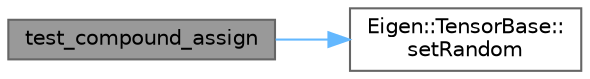 digraph "test_compound_assign"
{
 // LATEX_PDF_SIZE
  bgcolor="transparent";
  edge [fontname=Helvetica,fontsize=10,labelfontname=Helvetica,labelfontsize=10];
  node [fontname=Helvetica,fontsize=10,shape=box,height=0.2,width=0.4];
  rankdir="LR";
  Node1 [id="Node000001",label="test_compound_assign",height=0.2,width=0.4,color="gray40", fillcolor="grey60", style="filled", fontcolor="black",tooltip=" "];
  Node1 -> Node2 [id="edge2_Node000001_Node000002",color="steelblue1",style="solid",tooltip=" "];
  Node2 [id="Node000002",label="Eigen::TensorBase::\lsetRandom",height=0.2,width=0.4,color="grey40", fillcolor="white", style="filled",URL="$class_eigen_1_1_tensor_base.html#afdc88de9b71bae20bb0b59e261e9a6a4",tooltip=" "];
}
